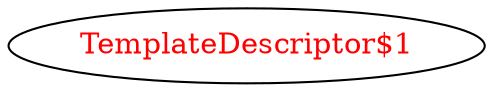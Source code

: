 digraph dependencyGraph {
 concentrate=true;
 ranksep="2.0";
 rankdir="LR"; 
 splines="ortho";
"TemplateDescriptor$1" [fontcolor="red"];
}